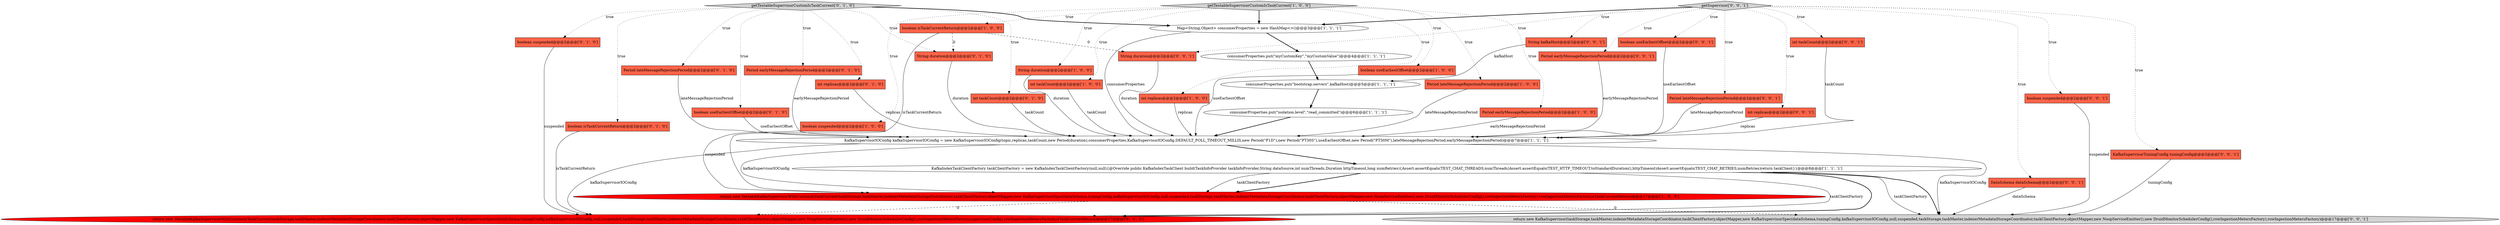 digraph {
14 [style = filled, label = "return new TestableKafkaSupervisorWithCustomIsTaskCurrent(taskStorage,taskMaster,indexerMetadataStorageCoordinator,taskClientFactory,objectMapper,new KafkaSupervisorSpec(dataSchema,tuningConfig,kafkaSupervisorIOConfig,null,suspended,taskStorage,taskMaster,indexerMetadataStorageCoordinator,taskClientFactory,objectMapper,new NoopServiceEmitter(),new DruidMonitorSchedulerConfig(),rowIngestionMetersFactory),rowIngestionMetersFactory,isTaskCurrentReturn)@@@17@@@['1', '0', '0']", fillcolor = red, shape = ellipse image = "AAA1AAABBB1BBB"];
22 [style = filled, label = "boolean suspended@@@2@@@['0', '1', '0']", fillcolor = tomato, shape = box image = "AAA0AAABBB2BBB"];
0 [style = filled, label = "consumerProperties.put(\"myCustomKey\",\"myCustomValue\")@@@4@@@['1', '1', '1']", fillcolor = white, shape = ellipse image = "AAA0AAABBB1BBB"];
19 [style = filled, label = "Period earlyMessageRejectionPeriod@@@2@@@['0', '1', '0']", fillcolor = tomato, shape = box image = "AAA0AAABBB2BBB"];
3 [style = filled, label = "getTestableSupervisorCustomIsTaskCurrent['1', '0', '0']", fillcolor = lightgray, shape = diamond image = "AAA0AAABBB1BBB"];
25 [style = filled, label = "String duration@@@2@@@['0', '1', '0']", fillcolor = tomato, shape = box image = "AAA1AAABBB2BBB"];
20 [style = filled, label = "Period lateMessageRejectionPeriod@@@2@@@['0', '1', '0']", fillcolor = tomato, shape = box image = "AAA0AAABBB2BBB"];
9 [style = filled, label = "boolean useEarliestOffset@@@2@@@['1', '0', '0']", fillcolor = tomato, shape = box image = "AAA0AAABBB1BBB"];
10 [style = filled, label = "Period lateMessageRejectionPeriod@@@2@@@['1', '0', '0']", fillcolor = tomato, shape = box image = "AAA0AAABBB1BBB"];
16 [style = filled, label = "return new TestableKafkaSupervisorWithCustomIsTaskCurrent(taskStorage,taskMaster,indexerMetadataStorageCoordinator,taskClientFactory,objectMapper,new KafkaSupervisorSpec(dataSchema,tuningConfig,kafkaSupervisorIOConfig,null,suspended,taskStorage,taskMaster,indexerMetadataStorageCoordinator,taskClientFactory,objectMapper,new NoopServiceEmitter(),new DruidMonitorSchedulerConfig(),rowIngestionMetersFactory,supervisorConfig),rowIngestionMetersFactory,isTaskCurrentReturn)@@@17@@@['0', '1', '0']", fillcolor = red, shape = ellipse image = "AAA1AAABBB2BBB"];
15 [style = filled, label = "boolean isTaskCurrentReturn@@@2@@@['1', '0', '0']", fillcolor = tomato, shape = box image = "AAA1AAABBB1BBB"];
34 [style = filled, label = "boolean useEarliestOffset@@@2@@@['0', '0', '1']", fillcolor = tomato, shape = box image = "AAA0AAABBB3BBB"];
6 [style = filled, label = "Map<String,Object> consumerProperties = new HashMap<>()@@@3@@@['1', '1', '1']", fillcolor = white, shape = ellipse image = "AAA0AAABBB1BBB"];
23 [style = filled, label = "getTestableSupervisorCustomIsTaskCurrent['0', '1', '0']", fillcolor = lightgray, shape = diamond image = "AAA0AAABBB2BBB"];
33 [style = filled, label = "Period lateMessageRejectionPeriod@@@2@@@['0', '0', '1']", fillcolor = tomato, shape = box image = "AAA0AAABBB3BBB"];
36 [style = filled, label = "String duration@@@2@@@['0', '0', '1']", fillcolor = tomato, shape = box image = "AAA0AAABBB3BBB"];
17 [style = filled, label = "int replicas@@@2@@@['0', '1', '0']", fillcolor = tomato, shape = box image = "AAA0AAABBB2BBB"];
24 [style = filled, label = "boolean isTaskCurrentReturn@@@2@@@['0', '1', '0']", fillcolor = tomato, shape = box image = "AAA0AAABBB2BBB"];
13 [style = filled, label = "int replicas@@@2@@@['1', '0', '0']", fillcolor = tomato, shape = box image = "AAA0AAABBB1BBB"];
1 [style = filled, label = "consumerProperties.put(\"isolation.level\",\"read_committed\")@@@6@@@['1', '1', '1']", fillcolor = white, shape = ellipse image = "AAA0AAABBB1BBB"];
37 [style = filled, label = "return new KafkaSupervisor(taskStorage,taskMaster,indexerMetadataStorageCoordinator,taskClientFactory,objectMapper,new KafkaSupervisorSpec(dataSchema,tuningConfig,kafkaSupervisorIOConfig,null,suspended,taskStorage,taskMaster,indexerMetadataStorageCoordinator,taskClientFactory,objectMapper,new NoopServiceEmitter(),new DruidMonitorSchedulerConfig(),rowIngestionMetersFactory),rowIngestionMetersFactory)@@@17@@@['0', '0', '1']", fillcolor = lightgray, shape = ellipse image = "AAA0AAABBB3BBB"];
27 [style = filled, label = "String kafkaHost@@@2@@@['0', '0', '1']", fillcolor = tomato, shape = box image = "AAA0AAABBB3BBB"];
32 [style = filled, label = "int replicas@@@2@@@['0', '0', '1']", fillcolor = tomato, shape = box image = "AAA0AAABBB3BBB"];
5 [style = filled, label = "boolean suspended@@@2@@@['1', '0', '0']", fillcolor = tomato, shape = box image = "AAA0AAABBB1BBB"];
21 [style = filled, label = "int taskCount@@@2@@@['0', '1', '0']", fillcolor = tomato, shape = box image = "AAA0AAABBB2BBB"];
7 [style = filled, label = "Period earlyMessageRejectionPeriod@@@2@@@['1', '0', '0']", fillcolor = tomato, shape = box image = "AAA0AAABBB1BBB"];
26 [style = filled, label = "boolean suspended@@@2@@@['0', '0', '1']", fillcolor = tomato, shape = box image = "AAA0AAABBB3BBB"];
29 [style = filled, label = "int taskCount@@@2@@@['0', '0', '1']", fillcolor = tomato, shape = box image = "AAA0AAABBB3BBB"];
11 [style = filled, label = "String duration@@@2@@@['1', '0', '0']", fillcolor = tomato, shape = box image = "AAA0AAABBB1BBB"];
8 [style = filled, label = "consumerProperties.put(\"bootstrap.servers\",kafkaHost)@@@5@@@['1', '1', '1']", fillcolor = white, shape = ellipse image = "AAA0AAABBB1BBB"];
12 [style = filled, label = "KafkaSupervisorIOConfig kafkaSupervisorIOConfig = new KafkaSupervisorIOConfig(topic,replicas,taskCount,new Period(duration),consumerProperties,KafkaSupervisorIOConfig.DEFAULT_POLL_TIMEOUT_MILLIS,new Period(\"P1D\"),new Period(\"PT30S\"),useEarliestOffset,new Period(\"PT30M\"),lateMessageRejectionPeriod,earlyMessageRejectionPeriod)@@@7@@@['1', '1', '1']", fillcolor = white, shape = ellipse image = "AAA0AAABBB1BBB"];
18 [style = filled, label = "boolean useEarliestOffset@@@2@@@['0', '1', '0']", fillcolor = tomato, shape = box image = "AAA0AAABBB2BBB"];
30 [style = filled, label = "KafkaSupervisorTuningConfig tuningConfig@@@2@@@['0', '0', '1']", fillcolor = tomato, shape = box image = "AAA0AAABBB3BBB"];
4 [style = filled, label = "int taskCount@@@2@@@['1', '0', '0']", fillcolor = tomato, shape = box image = "AAA0AAABBB1BBB"];
35 [style = filled, label = "Period earlyMessageRejectionPeriod@@@2@@@['0', '0', '1']", fillcolor = tomato, shape = box image = "AAA0AAABBB3BBB"];
28 [style = filled, label = "DataSchema dataSchema@@@2@@@['0', '0', '1']", fillcolor = tomato, shape = box image = "AAA0AAABBB3BBB"];
31 [style = filled, label = "getSupervisor['0', '0', '1']", fillcolor = lightgray, shape = diamond image = "AAA0AAABBB3BBB"];
2 [style = filled, label = "KafkaIndexTaskClientFactory taskClientFactory = new KafkaIndexTaskClientFactory(null,null){@Override public KafkaIndexTaskClient build(TaskInfoProvider taskInfoProvider,String dataSource,int numThreads,Duration httpTimeout,long numRetries){Assert.assertEquals(TEST_CHAT_THREADS,numThreads)Assert.assertEquals(TEST_HTTP_TIMEOUT.toStandardDuration(),httpTimeout)Assert.assertEquals(TEST_CHAT_RETRIES,numRetries)return taskClient}}@@@8@@@['1', '1', '1']", fillcolor = white, shape = ellipse image = "AAA0AAABBB1BBB"];
3->11 [style = dotted, label="true"];
10->12 [style = solid, label="lateMessageRejectionPeriod"];
15->14 [style = solid, label="isTaskCurrentReturn"];
34->12 [style = solid, label="useEarliestOffset"];
3->7 [style = dotted, label="true"];
32->12 [style = solid, label="replicas"];
14->37 [style = dashed, label="0"];
12->37 [style = solid, label="kafkaSupervisorIOConfig"];
23->22 [style = dotted, label="true"];
31->35 [style = dotted, label="true"];
5->14 [style = solid, label="suspended"];
30->37 [style = solid, label="tuningConfig"];
4->12 [style = solid, label="taskCount"];
2->37 [style = solid, label="taskClientFactory"];
3->10 [style = dotted, label="true"];
23->21 [style = dotted, label="true"];
3->4 [style = dotted, label="true"];
3->6 [style = bold, label=""];
6->0 [style = bold, label=""];
3->9 [style = dotted, label="true"];
23->19 [style = dotted, label="true"];
19->12 [style = solid, label="earlyMessageRejectionPeriod"];
15->36 [style = dashed, label="0"];
11->12 [style = solid, label="duration"];
31->33 [style = dotted, label="true"];
24->16 [style = solid, label="isTaskCurrentReturn"];
25->12 [style = solid, label="duration"];
13->12 [style = solid, label="replicas"];
31->32 [style = dotted, label="true"];
2->16 [style = bold, label=""];
26->37 [style = solid, label="suspended"];
8->1 [style = bold, label=""];
31->30 [style = dotted, label="true"];
20->12 [style = solid, label="lateMessageRejectionPeriod"];
12->2 [style = bold, label=""];
23->20 [style = dotted, label="true"];
15->25 [style = dashed, label="0"];
3->5 [style = dotted, label="true"];
22->16 [style = solid, label="suspended"];
2->16 [style = solid, label="taskClientFactory"];
31->6 [style = bold, label=""];
23->18 [style = dotted, label="true"];
17->12 [style = solid, label="replicas"];
6->12 [style = solid, label="consumerProperties"];
31->26 [style = dotted, label="true"];
12->14 [style = solid, label="kafkaSupervisorIOConfig"];
12->16 [style = solid, label="kafkaSupervisorIOConfig"];
31->28 [style = dotted, label="true"];
33->12 [style = solid, label="lateMessageRejectionPeriod"];
28->37 [style = solid, label="dataSchema"];
23->6 [style = bold, label=""];
9->12 [style = solid, label="useEarliestOffset"];
2->14 [style = bold, label=""];
3->15 [style = dotted, label="true"];
18->12 [style = solid, label="useEarliestOffset"];
0->8 [style = bold, label=""];
1->12 [style = bold, label=""];
21->12 [style = solid, label="taskCount"];
31->34 [style = dotted, label="true"];
31->27 [style = dotted, label="true"];
7->12 [style = solid, label="earlyMessageRejectionPeriod"];
35->12 [style = solid, label="earlyMessageRejectionPeriod"];
14->16 [style = dashed, label="0"];
2->37 [style = bold, label=""];
29->12 [style = solid, label="taskCount"];
36->12 [style = solid, label="duration"];
23->17 [style = dotted, label="true"];
31->29 [style = dotted, label="true"];
23->25 [style = dotted, label="true"];
23->24 [style = dotted, label="true"];
31->36 [style = dotted, label="true"];
3->13 [style = dotted, label="true"];
2->14 [style = solid, label="taskClientFactory"];
27->8 [style = solid, label="kafkaHost"];
}
